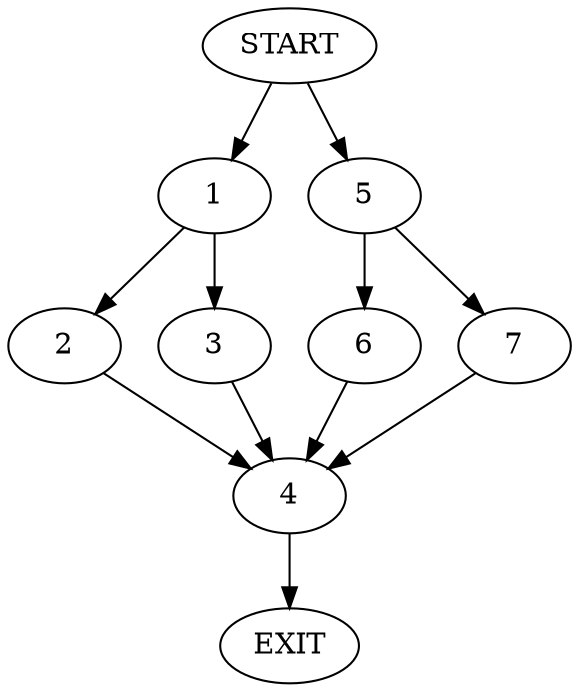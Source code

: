 digraph {
0 [label="START"]
8 [label="EXIT"]
0 -> 1
1 -> 2
1 -> 3
2 -> 4
3 -> 4
4 -> 8
0 -> 5
5 -> 6
5 -> 7
7 -> 4
6 -> 4
}
